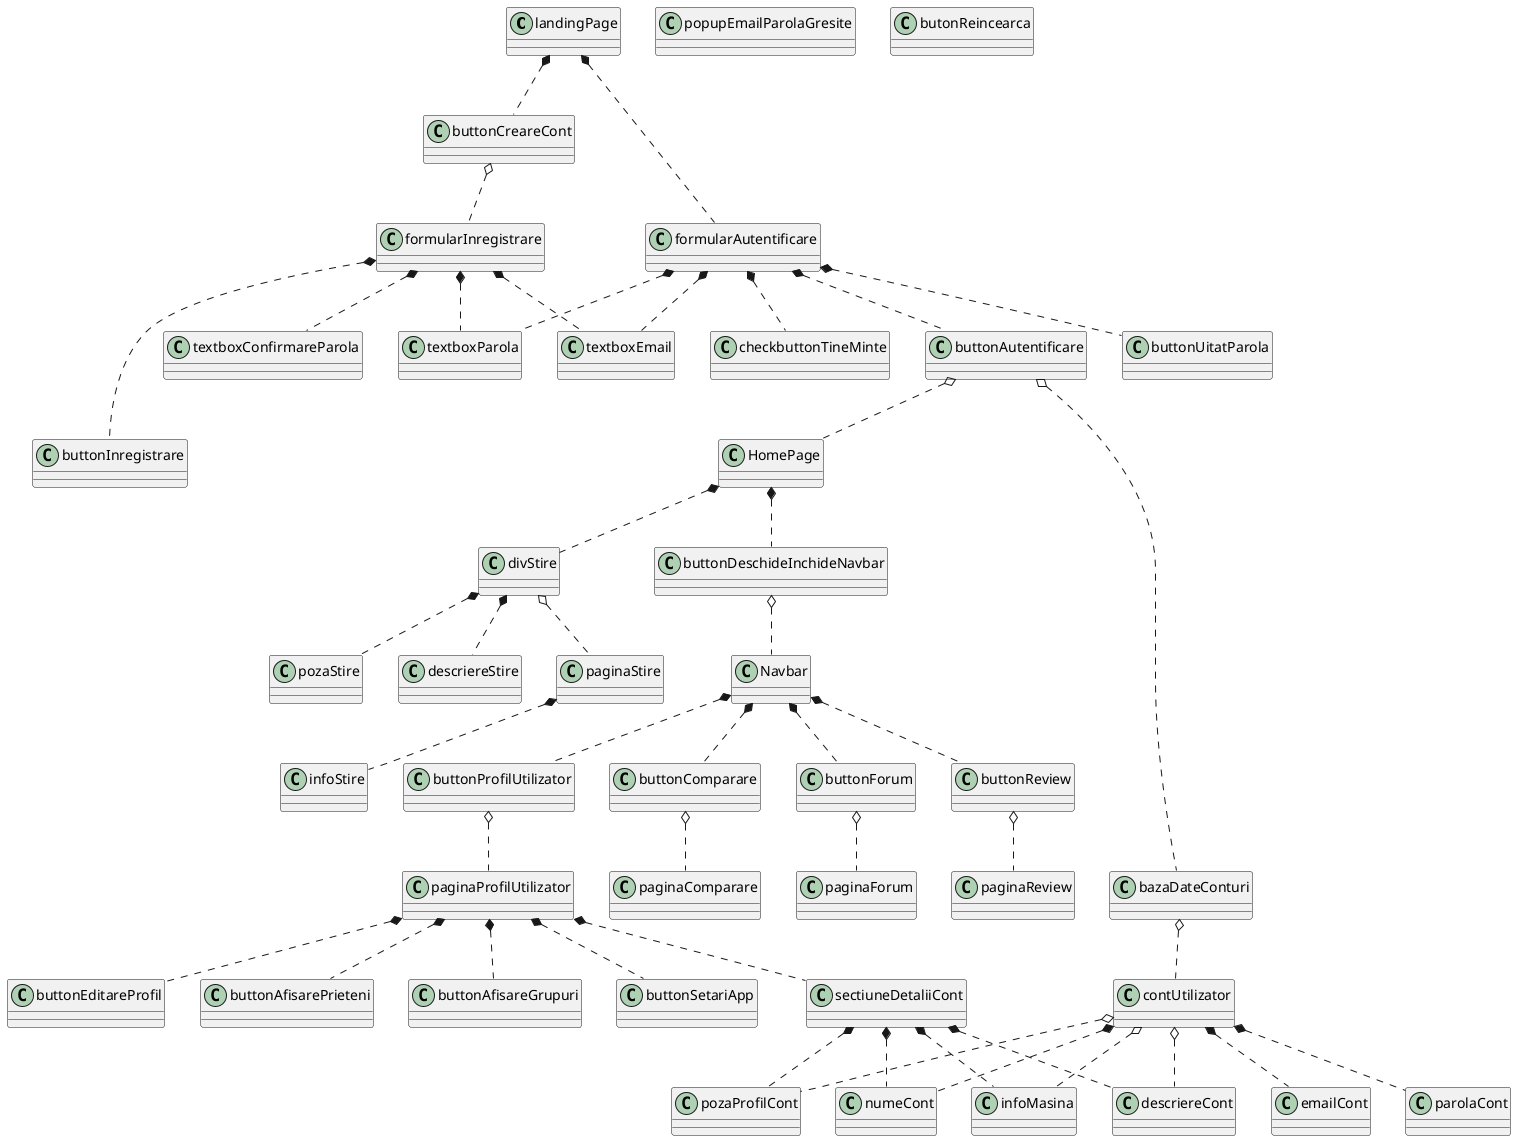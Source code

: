 @startuml
'https://plantuml.com/class-diagram
class landingPage{
}
class formularAutentificare{
}
class textboxEmail{
}
class textboxParola{
}
class checkbuttonTineMinte{
}
class buttonCreareCont{
}
class buttonAutentificare{
}
class buttonUitatParola{
}
class contUtilizator{
}
class emailCont {
}
class parolaCont {
}
class formularInregistrare{
}
class textboxConfirmareParola {
}
class buttonInregistrare{
}
class bazaDateConturi{
}
class popupEmailParolaGresite{
}
class butonReincearca{
}
class HomePage{
}
class buttonDeschideInchideNavbar {
}
class Navbar {
}
class divStire{
}
class pozaStire {
}
class descriereStire {
}
class paginaStire {
}
class infoStire {
}
class buttonProfilUtilizator {
}
class paginaProfilUtilizator {
}
class buttonComparare {
}
class paginaComparare {
}
class buttonForum {
}
class paginaForum {
}
class buttonReview {
}
class paginaReview {
}
class pozaProfilCont{
}
class numeCont {
}
class infoMasina {
}
class descriereCont {
}
class buttonEditareProfil {
}
class buttonAfisarePrieteni {
}
class buttonAfisareGrupuri {
}
class buttonSetariApp {
}
class sectiuneDetaliiCont {
}
landingPage *.. formularAutentificare
landingPage *.. buttonCreareCont
formularAutentificare *.. textboxEmail
formularAutentificare *.. textboxParola
formularAutentificare *.. checkbuttonTineMinte
formularAutentificare *.. buttonUitatParola
formularAutentificare *.. buttonAutentificare
buttonAutentificare o.. HomePage
buttonAutentificare o...... bazaDateConturi
buttonCreareCont o.. formularInregistrare
formularInregistrare *.. textboxEmail
formularInregistrare *.. textboxParola
formularInregistrare *.. textboxConfirmareParola
formularInregistrare *... buttonInregistrare
bazaDateConturi o.. contUtilizator
contUtilizator *.. emailCont
contUtilizator *.. parolaCont
contUtilizator *.. numeCont
contUtilizator o.. infoMasina
contUtilizator o.. descriereCont
contUtilizator o.. pozaProfilCont
HomePage *.. buttonDeschideInchideNavbar
buttonDeschideInchideNavbar o.. Navbar
HomePage *.. divStire
divStire *.. pozaStire
divStire *.. descriereStire
divStire o.. paginaStire
paginaStire *.. infoStire
Navbar *.. buttonProfilUtilizator
Navbar *.. buttonComparare
Navbar *.. buttonForum
Navbar *.. buttonReview
buttonProfilUtilizator o.. paginaProfilUtilizator
buttonComparare o.. paginaComparare
buttonForum o.. paginaForum
buttonReview o.. paginaReview
paginaProfilUtilizator *.. sectiuneDetaliiCont
paginaProfilUtilizator *.. buttonEditareProfil
paginaProfilUtilizator *.. buttonAfisareGrupuri
paginaProfilUtilizator *.. buttonAfisarePrieteni
paginaProfilUtilizator *.. buttonSetariApp
sectiuneDetaliiCont *.. pozaProfilCont
sectiuneDetaliiCont *.. numeCont
sectiuneDetaliiCont *.. infoMasina
sectiuneDetaliiCont *.. descriereCont

@enduml